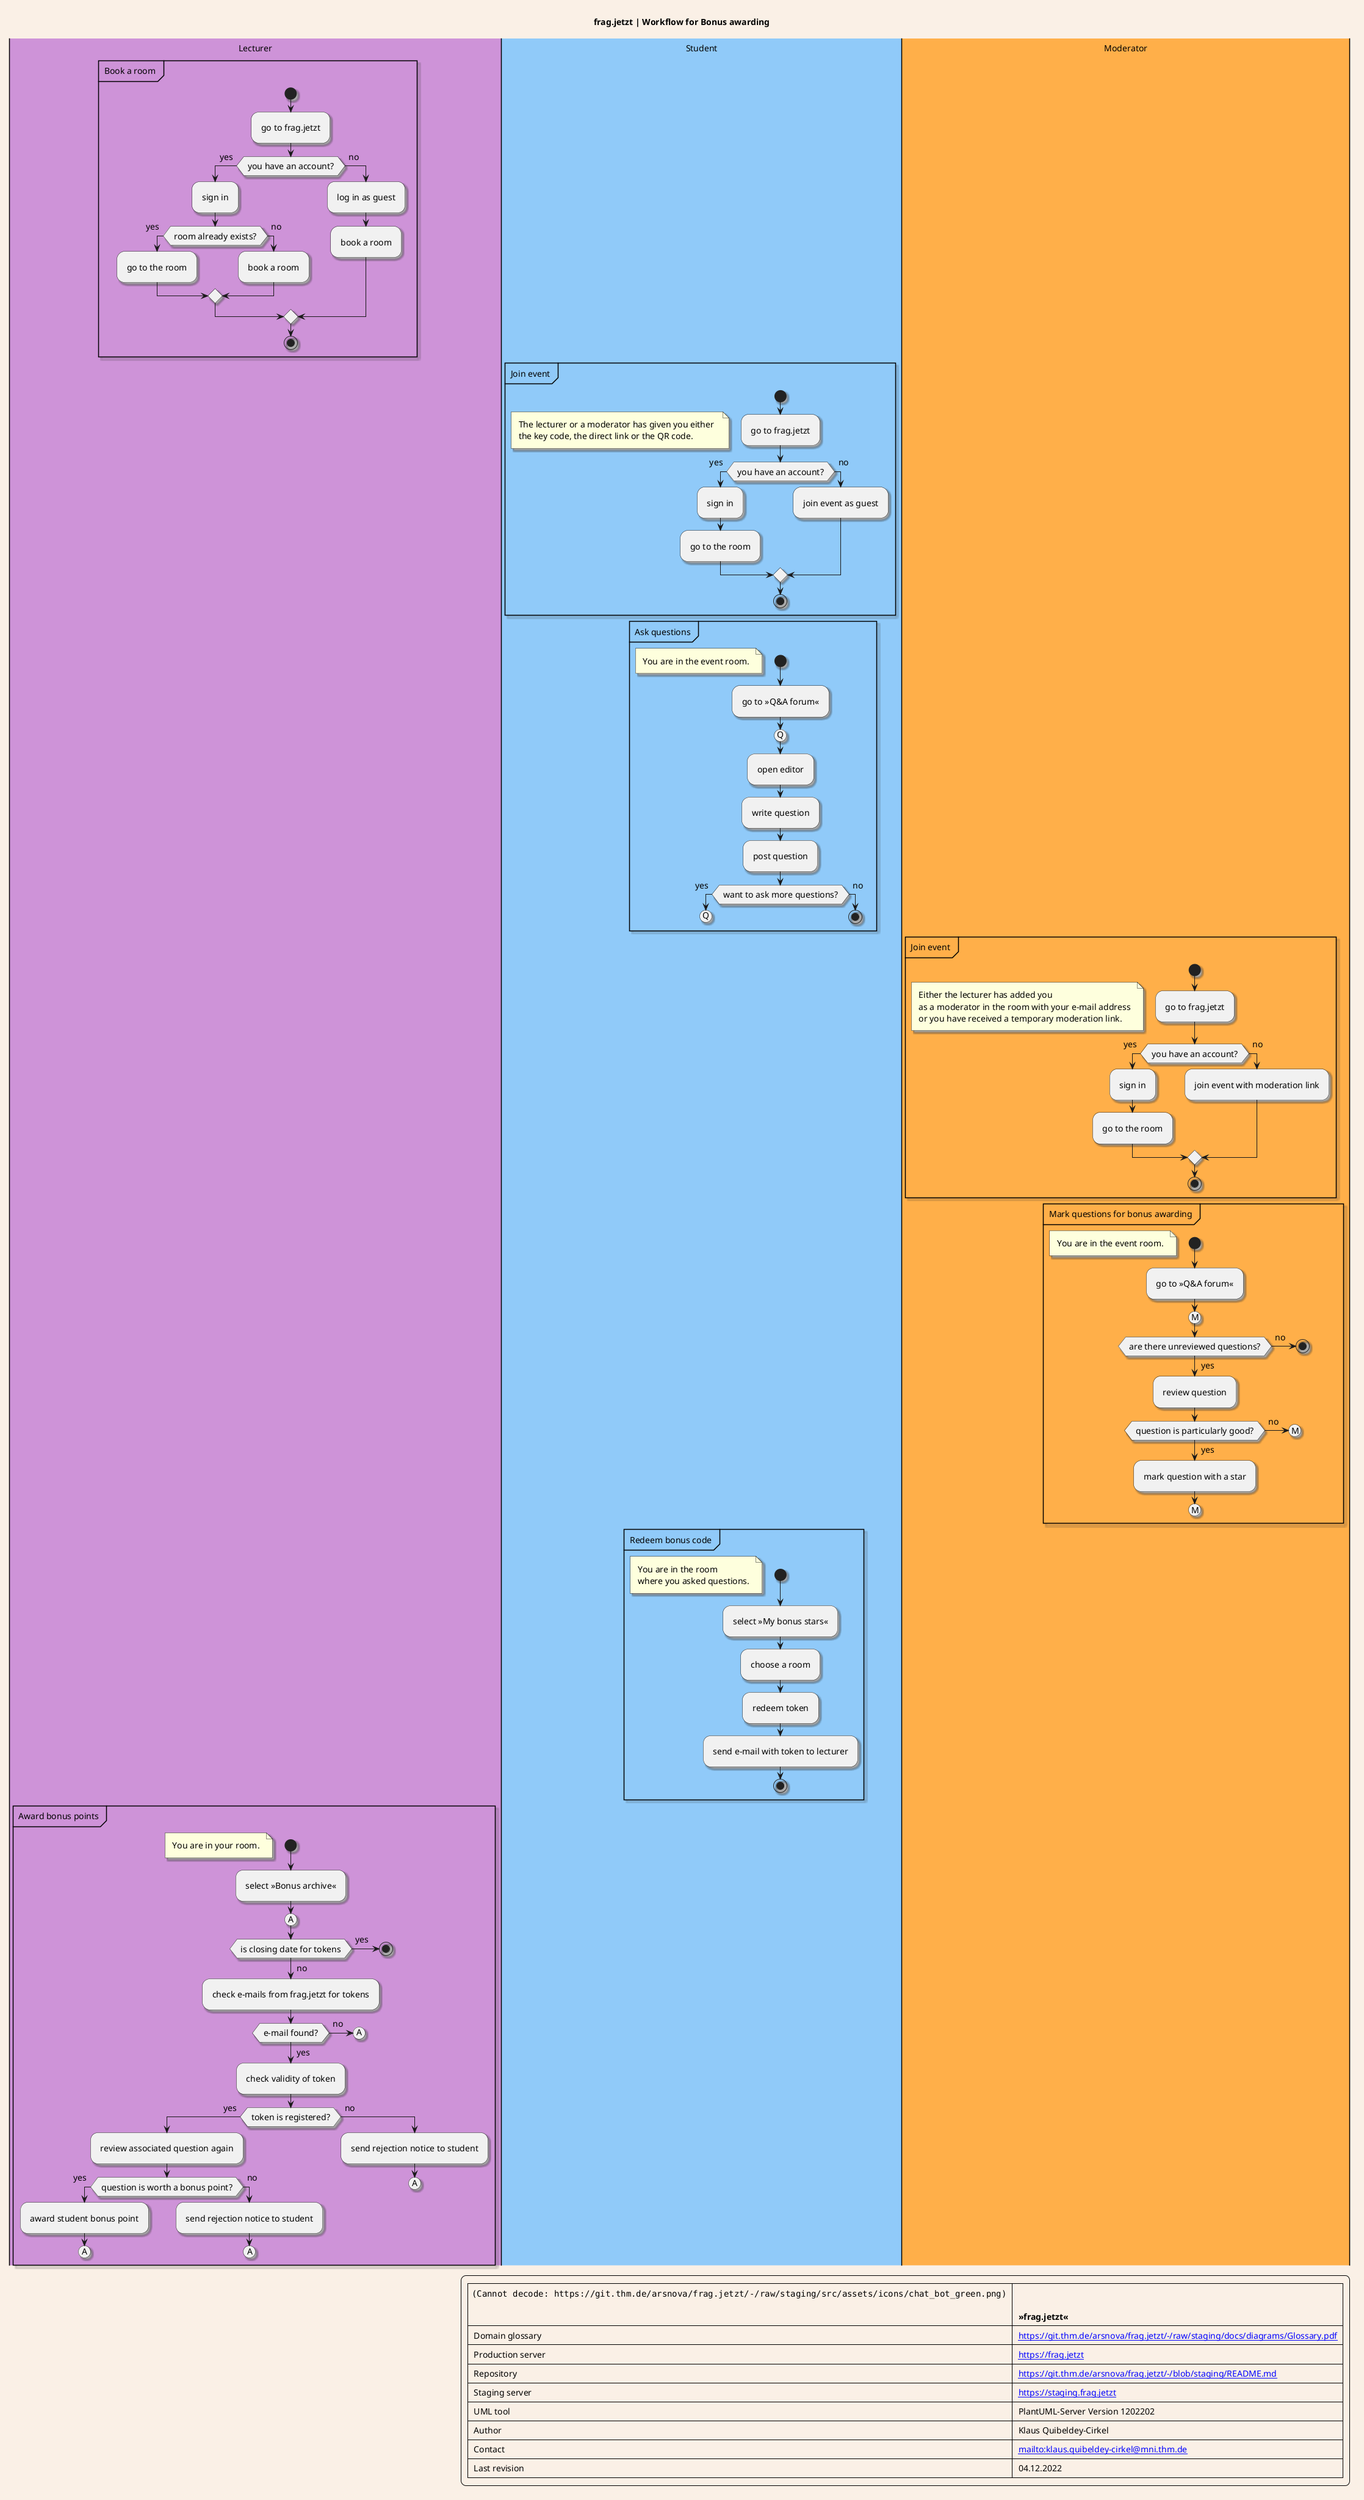 @startuml Bonus awarding
title frag.jetzt | Workflow for Bonus awarding

skinparam backgroundColor Linen
skinparam shadowing true
skinparam defaultFontSize 14
skinparam Padding 6

|#CE93D8|Lecturer|

partition "Book a room" {

  start

  :go to frag.jetzt;
  if(you have an account?) then (yes)
    :sign in;
    if(room already exists?) then (yes)
      :go to the room;
    else (no)
      :book a room;
    endif
  else (no)
    :log in as guest;
    :book a room;
  endif
  stop

}

|#90CAF9|Student|

partition "Join event" {
  start
  :go to frag.jetzt;
  floating note left: The lecturer or a moderator has given you either \nthe key code, the direct link or the QR code.
  if(you have an account?) then (yes)
    :sign in;
    :go to the room;
  else (no)
    :join event as guest;
  endif
  stop
}

partition "Ask questions" {

  start
  floating note left: You are in the event room.
  :go to »Q&A forum«;
  (Q)
  :open editor;
  :write question;
  :post question;
  if (want to ask more questions?) then (yes)
    (Q)
    detach
  else (no)
    stop
  endif
}


|#FFAF49|Moderator|

partition "Join event" {
  start
  :go to frag.jetzt;
  floating note left: Either the lecturer has added you\nas a moderator in the room with your e-mail address\nor you have received a temporary moderation link.
  if(you have an account?) then (yes)
    :sign in;
    :go to the room;
  else (no)
    :join event with moderation link;
  endif
  stop
}

partition "Mark questions for bonus awarding" {
  start
  floating note left: You are in the event room.
  :go to »Q&A forum«;

  (M)
  if (are there unreviewed questions?) then (yes)
    :review question;
    if(question is particularly good?) then (yes)
      :mark question with a star;
      (M)
      detach
    else (no)
      (M)
      detach
    endif
  else (no)
    stop
  endif
}

|Student|

partition "Redeem bonus code" {
  start
  floating note left: You are in the room \nwhere you asked questions.
  :select »My bonus stars«;
  :choose a room;
  :redeem token;
  :send e-mail with token to lecturer;
  stop
}

|Lecturer|

partition "Award bonus points" {
  start
  floating note left: You are in your room.
  :select »Bonus archive«;
  (A)
  if(is closing date for tokens) then (yes)
    stop
  else (no)
    :check e-mails from frag.jetzt for tokens;
    if(e-mail found?) then (yes)
      :check validity of token;

      if(token is registered?) then (yes)
        :review associated question again;
        if(question is worth a bonus point?) then (yes)
          :award student bonus point;
          (A)
        else (no)
          :send rejection notice to student;
          (A)
          detach
        endif
      else (no)
        :send rejection notice to student;
        (A)
        detach
      endif
    else (no)
      (A)
      detach
    endif
    detach
  endif
}

legend right
|<img:https://git.thm.de/arsnova/frag.jetzt/-/raw/staging/src/assets/icons/chat_bot_green.png{scale=0.4}> |= \n\n »frag.jetzt« |
| Domain glossary | [[https://git.thm.de/arsnova/frag.jetzt/-/raw/staging/docs/diagrams/Glossary.pdf]] |
| Production server | [[https://frag.jetzt]] |
| Repository | [[https://git.thm.de/arsnova/frag.jetzt/-/blob/staging/README.md]] |
| Staging server | [[https://staging.frag.jetzt]] |
| UML tool| PlantUML-Server Version 1202202|
| Author| Klaus Quibeldey-Cirkel|
| Contact| [[mailto:klaus.quibeldey-cirkel@mni.thm.de]] |
| Last revision| 04.12.2022 |
end legend
@enduml
